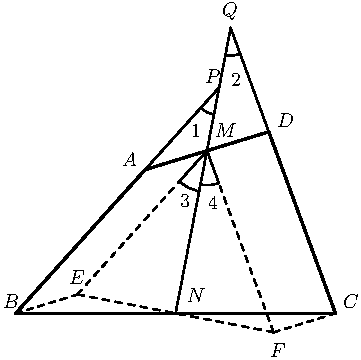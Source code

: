 import graph; size(6cm); real lsf=0.5; pen dps=linewidth(0.7)+fontsize(10); defaultpen(dps); pen ds=black; real xmin=-4.260674539614238,xmax=3.883282094863125,ymin=-3.06188807314282,ymax=4.123956016101912; 
pair A=(-0.3808277640612261,1.7975637368511108), B=(-2.,0.), C=(2.,0.), D=(1.165975995239601,2.2709817430266854), M=(0.3925741155891874,2.0342727399388982), P=(0.5453115233264648,2.8257399625359696), Q=(0.6889282913026665,3.5699451062032765), F=(1.2265981203495866,-0.23670900308778725); 
draw(arc(P,0.3445011622535337,-132.0112388551609,-100.92267345147039)--(0.5453115233264648,2.8257399625359696)--cycle,linewidth(0.8)); draw(arc(M,0.5167517433803006,-132.01123885516085,-100.92267345147037)--(0.3925741155891874,2.0342727399388982)--cycle,linewidth(0.8)); draw(arc(M,0.43062645281691714,-100.92267345147037,-69.83410804777986)--(0.3925741155891874,2.0342727399388982)--cycle,linewidth(0.8)); draw(arc(Q,0.3445011622535337,-100.92267345147037,-69.83410804777986)--(0.6889282913026665,3.5699451062032765)--cycle,linewidth(0.8)); 
draw(A--B,linewidth(1.2)); draw(C--D,linewidth(1.2)); draw(A--D,linewidth(1.2)); draw(B--C,linewidth(1.2)); draw(A--P,linewidth(0.8)); draw(Q--(0.,0.),linewidth(0.8)); draw(Q--D,linewidth(0.8)); draw((-1.2265981203495866,0.23670900308778728)--F,linewidth(0.8)+linetype("4 4")); draw(B--(-1.2265981203495866,0.23670900308778728),linewidth(0.8)+linetype("4 4")); draw(M--(-1.2265981203495866,0.23670900308778728),linewidth(0.8)+linetype("4 4")); draw(M--F,linewidth(0.8)+linetype("4 4")); draw(F--C,linewidth(0.8)+linetype("4 4")); 
dot(A,linewidth(1.pt)+ds); label("$A$",(-0.6927426902189374,1.815692130237236),NE*lsf); dot(B,linewidth(1.pt)+ds); label("$B$",(-2.191322746021809,0.04151114463153741),NE*lsf); dot(C,linewidth(1.pt)+ds); label("$C$",(2.0632666078093322,0.04151114463153741),NE*lsf); dot(D,linewidth(1.pt)+ds); label("$D$",(1.2364638184008514,2.297993757392183),NE*lsf); dot(M,linewidth(1.pt)+ds); label("$M$",(0.46133620333040054,2.1774183506034466),NE*lsf); dot((0.,0.),linewidth(1.pt)+ds); label("$N$",(0.11683504107686682,0.11041137708224416),NE*lsf); dot(P,linewidth(1.pt)+ds); label("$P$",(0.34076079654166375,2.849195616997837),NE*lsf); dot(Q,linewidth(1.pt)+ds); label("$Q$",(0.547461493893784,3.641548290180965),NE*lsf); dot((-1.2265981203495866,0.23670900308778728),linewidth(1.pt)+ds); label("$E$",(-1.3645199566133281,0.33433713254704106),NE*lsf); dot(F,linewidth(1.pt)+ds); label("$F$",(1.150338527837468,-0.5785909474248233),NE*lsf); label("1",(0.16851021541489689,2.1774183506034466),NE*lsf); label("3",(0.030709750513483396,1.2989403868569354),NE*lsf); label("4",(0.3752109127670171,1.2817153287442589),NE*lsf); label("2",(0.6680369006825208,2.8147455007724838),NE*lsf); 
clip((xmin,ymin)--(xmin,ymax)--(xmax,ymax)--(xmax,ymin)--cycle); 